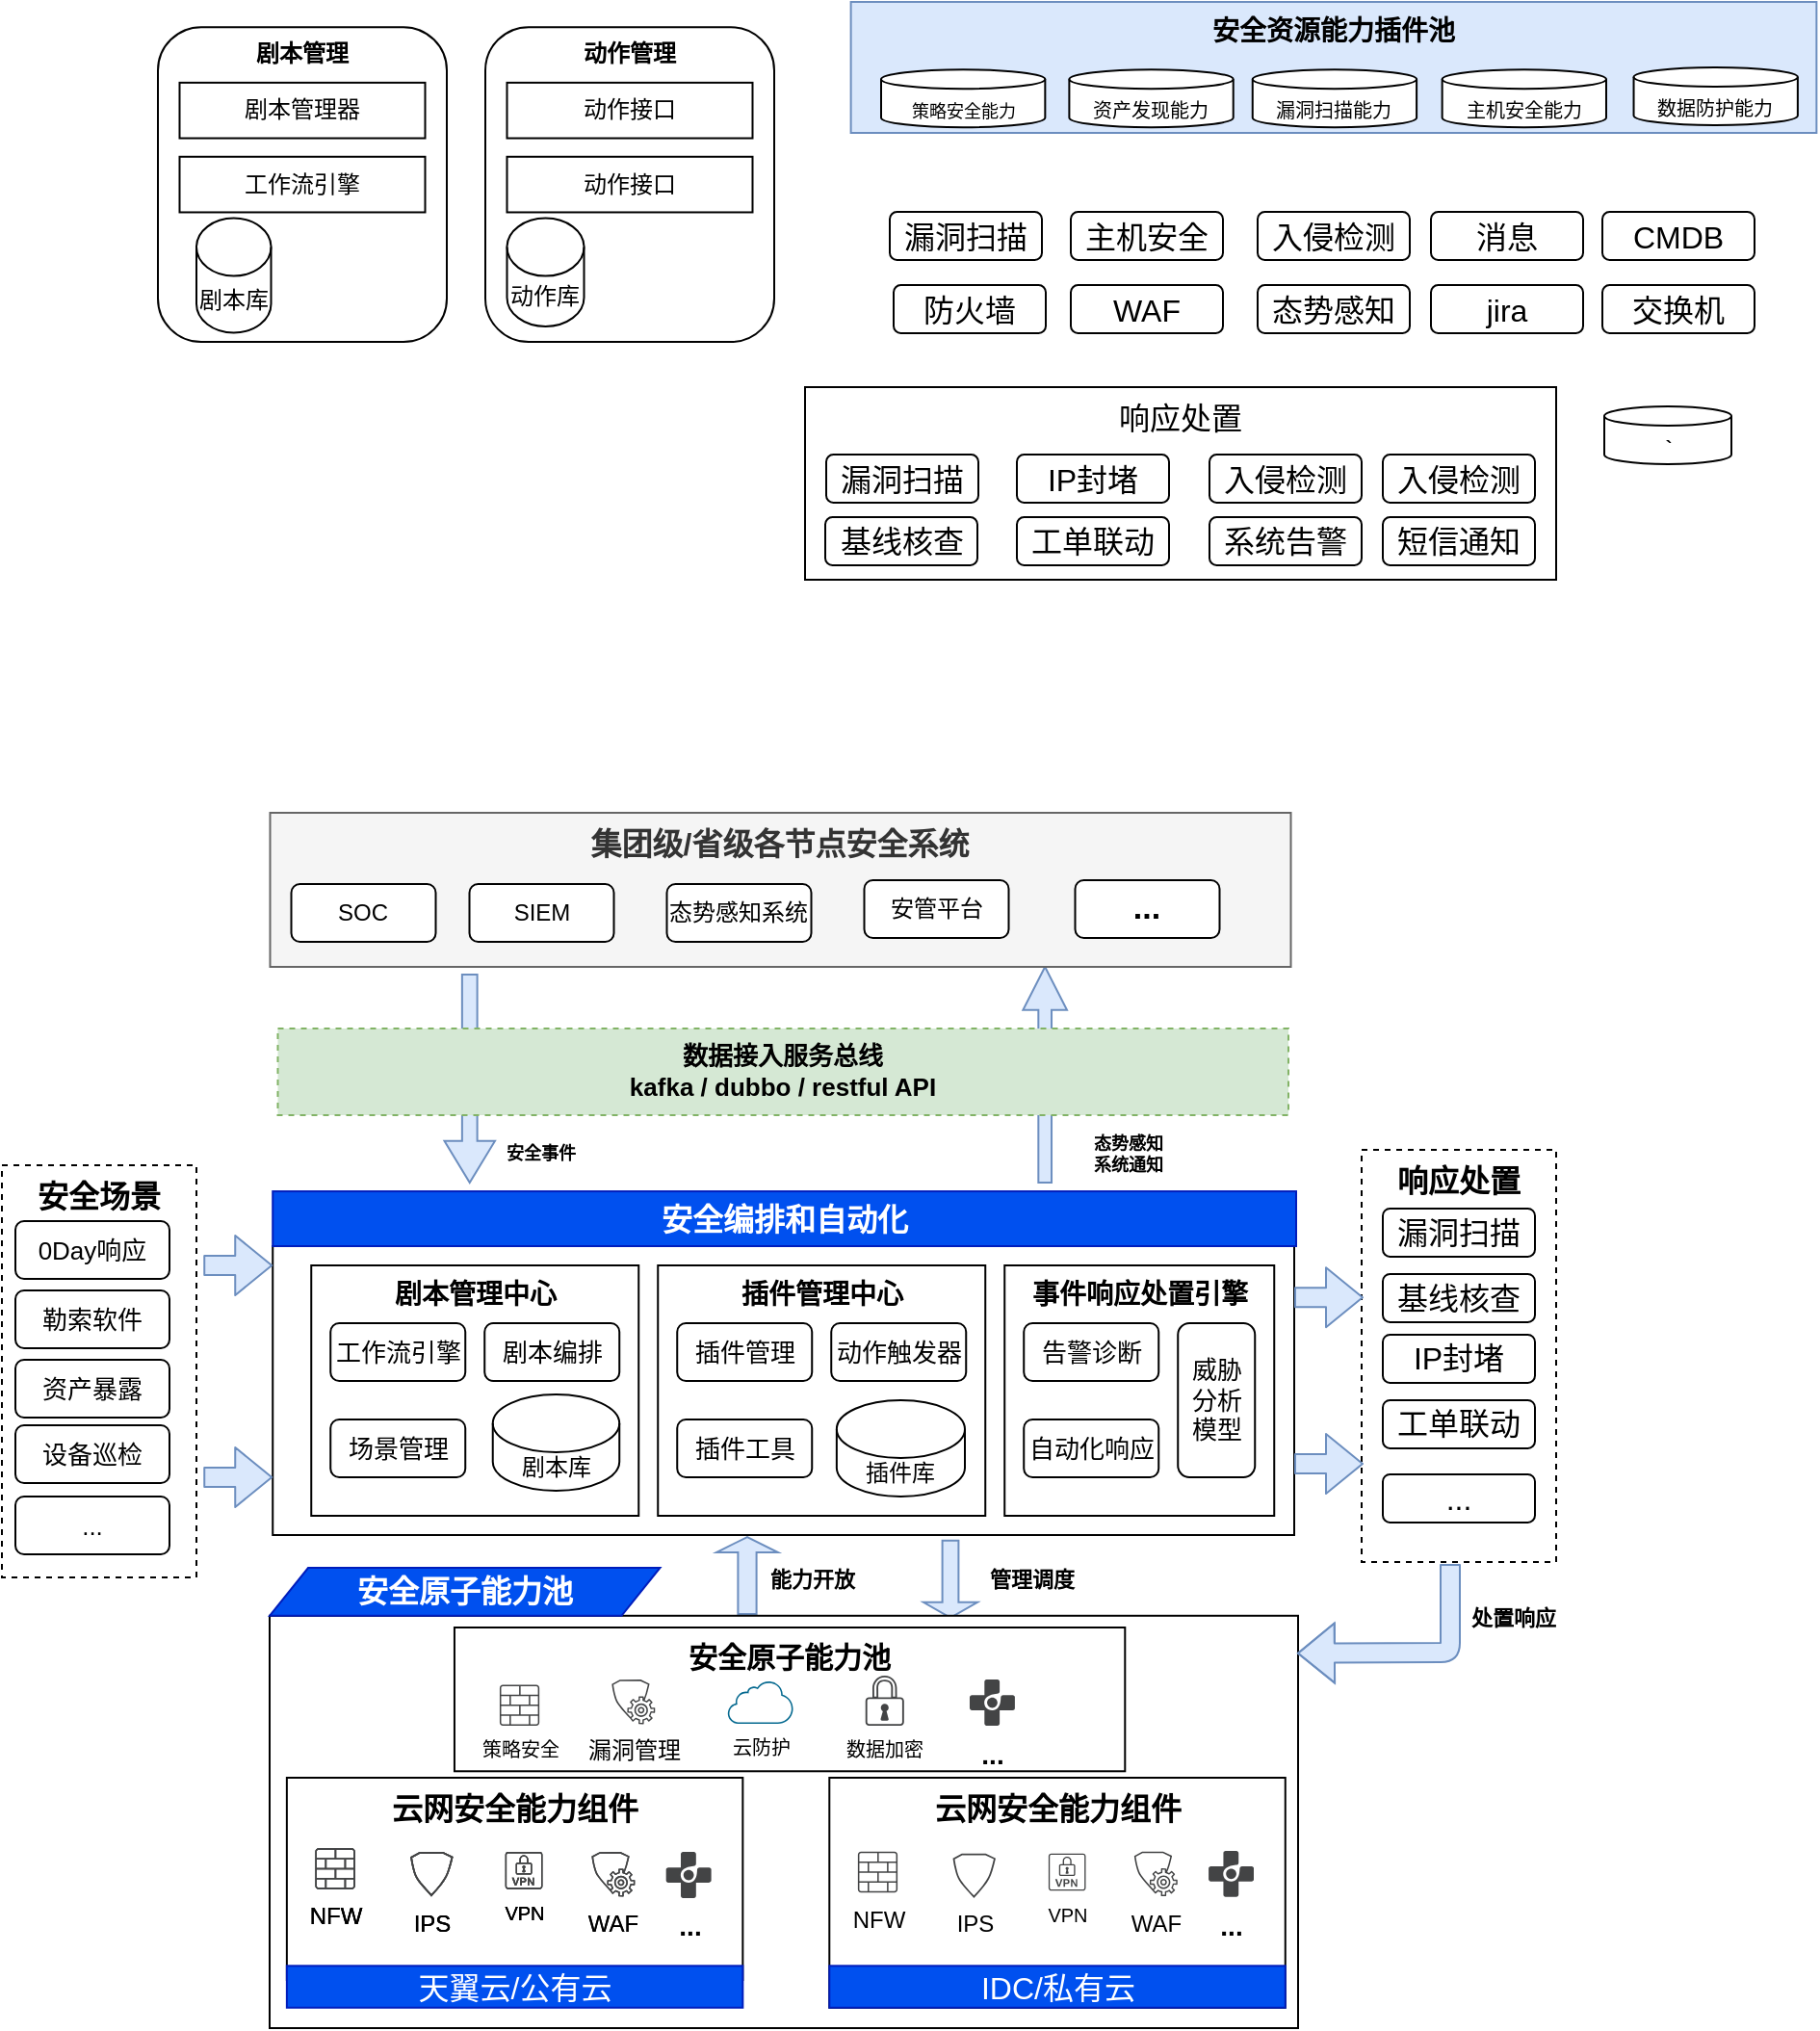 <mxfile version="14.4.3" type="github">
  <diagram id="lgXi9MjqHc_8DvUxfvyU" name="Page-1">
    <mxGraphModel dx="981" dy="549" grid="0" gridSize="10" guides="1" tooltips="1" connect="1" arrows="1" fold="1" page="1" pageScale="1" pageWidth="827" pageHeight="1169" math="0" shadow="0">
      <root>
        <mxCell id="0" />
        <mxCell id="1" parent="0" />
        <mxCell id="rLhLoXW6RJOid94HNos_-45" value="响应处置" style="rounded=0;whiteSpace=wrap;html=1;fontSize=16;verticalAlign=top;dashed=1;fontStyle=1" vertex="1" parent="1">
          <mxGeometry x="725" y="651" width="101" height="214" as="geometry" />
        </mxCell>
        <mxCell id="vRhrMkSg3RcB3QoWlwg8-2" value="" style="rounded=0;whiteSpace=wrap;html=1;" parent="1" vertex="1">
          <mxGeometry x="159.62" y="701" width="530.38" height="150" as="geometry" />
        </mxCell>
        <mxCell id="vRhrMkSg3RcB3QoWlwg8-110" value="安全资源能力插件池" style="rounded=0;whiteSpace=wrap;html=1;fontSize=14;verticalAlign=top;fontStyle=1;fillColor=#dae8fc;strokeColor=#6c8ebf;" parent="1" vertex="1">
          <mxGeometry x="459.81" y="55" width="501.38" height="68" as="geometry" />
        </mxCell>
        <mxCell id="vRhrMkSg3RcB3QoWlwg8-138" value="" style="shape=singleArrow;direction=north;whiteSpace=wrap;html=1;fontSize=9;fillColor=#dae8fc;strokeColor=#6c8ebf;" parent="1" vertex="1">
          <mxGeometry x="549.18" y="556" width="22.82" height="112" as="geometry" />
        </mxCell>
        <mxCell id="vRhrMkSg3RcB3QoWlwg8-133" value="" style="shape=singleArrow;direction=south;whiteSpace=wrap;html=1;fontSize=9;fillColor=#dae8fc;strokeColor=#6c8ebf;" parent="1" vertex="1">
          <mxGeometry x="248.75" y="560" width="26.25" height="108" as="geometry" />
        </mxCell>
        <mxCell id="vRhrMkSg3RcB3QoWlwg8-141" value="数据接入服务总线&lt;br&gt;kafka / dubbo / restful API" style="rounded=0;whiteSpace=wrap;html=1;fontSize=13;align=center;fillColor=#d5e8d4;strokeColor=#82b366;fontStyle=1;verticalAlign=top;dashed=1;" parent="1" vertex="1">
          <mxGeometry x="162.25" y="588" width="524.75" height="45" as="geometry" />
        </mxCell>
        <mxCell id="vRhrMkSg3RcB3QoWlwg8-28" value="响应处置" style="rounded=0;whiteSpace=wrap;html=1;fontSize=16;verticalAlign=top;" parent="1" vertex="1">
          <mxGeometry x="436" y="255" width="390" height="100" as="geometry" />
        </mxCell>
        <mxCell id="vRhrMkSg3RcB3QoWlwg8-36" value="&lt;b style=&quot;font-size: 10px;&quot;&gt;```&lt;/b&gt;" style="strokeWidth=1;html=1;shape=mxgraph.flowchart.database;whiteSpace=wrap;fontSize=10;verticalAlign=bottom;" parent="1" vertex="1">
          <mxGeometry x="851" y="265" width="66" height="30" as="geometry" />
        </mxCell>
        <mxCell id="vRhrMkSg3RcB3QoWlwg8-37" value="漏洞扫描" style="rounded=1;whiteSpace=wrap;html=1;fontSize=16;" parent="1" vertex="1">
          <mxGeometry x="447" y="290" width="79" height="25" as="geometry" />
        </mxCell>
        <mxCell id="vRhrMkSg3RcB3QoWlwg8-38" value="基线核查" style="rounded=1;whiteSpace=wrap;html=1;fontSize=16;" parent="1" vertex="1">
          <mxGeometry x="446.5" y="322.5" width="79" height="25" as="geometry" />
        </mxCell>
        <mxCell id="vRhrMkSg3RcB3QoWlwg8-39" value="IP封堵" style="rounded=1;whiteSpace=wrap;html=1;fontSize=16;" parent="1" vertex="1">
          <mxGeometry x="546" y="290" width="79" height="25" as="geometry" />
        </mxCell>
        <mxCell id="vRhrMkSg3RcB3QoWlwg8-40" value="工单联动" style="rounded=1;whiteSpace=wrap;html=1;fontSize=16;" parent="1" vertex="1">
          <mxGeometry x="546" y="322.5" width="79" height="25" as="geometry" />
        </mxCell>
        <mxCell id="vRhrMkSg3RcB3QoWlwg8-42" value="入侵检测" style="rounded=1;whiteSpace=wrap;html=1;fontSize=16;" parent="1" vertex="1">
          <mxGeometry x="646" y="290" width="79" height="25" as="geometry" />
        </mxCell>
        <mxCell id="vRhrMkSg3RcB3QoWlwg8-43" value="系统告警" style="rounded=1;whiteSpace=wrap;html=1;fontSize=16;" parent="1" vertex="1">
          <mxGeometry x="646" y="322.5" width="79" height="25" as="geometry" />
        </mxCell>
        <mxCell id="vRhrMkSg3RcB3QoWlwg8-44" value="入侵检测" style="rounded=1;whiteSpace=wrap;html=1;fontSize=16;" parent="1" vertex="1">
          <mxGeometry x="736" y="290" width="79" height="25" as="geometry" />
        </mxCell>
        <mxCell id="vRhrMkSg3RcB3QoWlwg8-46" value="漏洞扫描" style="rounded=1;whiteSpace=wrap;html=1;fontSize=16;" parent="1" vertex="1">
          <mxGeometry x="480" y="164" width="79" height="25" as="geometry" />
        </mxCell>
        <mxCell id="vRhrMkSg3RcB3QoWlwg8-47" value="主机安全" style="rounded=1;whiteSpace=wrap;html=1;fontSize=16;" parent="1" vertex="1">
          <mxGeometry x="574" y="164" width="79" height="25" as="geometry" />
        </mxCell>
        <mxCell id="vRhrMkSg3RcB3QoWlwg8-48" value="入侵检测" style="rounded=1;whiteSpace=wrap;html=1;fontSize=16;" parent="1" vertex="1">
          <mxGeometry x="671" y="164" width="79" height="25" as="geometry" />
        </mxCell>
        <mxCell id="vRhrMkSg3RcB3QoWlwg8-49" value="消息" style="rounded=1;whiteSpace=wrap;html=1;fontSize=16;" parent="1" vertex="1">
          <mxGeometry x="761" y="164" width="79" height="25" as="geometry" />
        </mxCell>
        <mxCell id="vRhrMkSg3RcB3QoWlwg8-50" value="CMDB" style="rounded=1;whiteSpace=wrap;html=1;fontSize=16;" parent="1" vertex="1">
          <mxGeometry x="850" y="164" width="79" height="25" as="geometry" />
        </mxCell>
        <mxCell id="vRhrMkSg3RcB3QoWlwg8-51" value="防火墙" style="rounded=1;whiteSpace=wrap;html=1;fontSize=16;" parent="1" vertex="1">
          <mxGeometry x="482" y="202" width="79" height="25" as="geometry" />
        </mxCell>
        <mxCell id="vRhrMkSg3RcB3QoWlwg8-52" value="WAF" style="rounded=1;whiteSpace=wrap;html=1;fontSize=16;" parent="1" vertex="1">
          <mxGeometry x="574" y="202" width="79" height="25" as="geometry" />
        </mxCell>
        <mxCell id="vRhrMkSg3RcB3QoWlwg8-53" value="态势感知" style="rounded=1;whiteSpace=wrap;html=1;fontSize=16;" parent="1" vertex="1">
          <mxGeometry x="671" y="202" width="79" height="25" as="geometry" />
        </mxCell>
        <mxCell id="vRhrMkSg3RcB3QoWlwg8-54" value="jira" style="rounded=1;whiteSpace=wrap;html=1;fontSize=16;" parent="1" vertex="1">
          <mxGeometry x="761" y="202" width="79" height="25" as="geometry" />
        </mxCell>
        <mxCell id="vRhrMkSg3RcB3QoWlwg8-55" value="交换机" style="rounded=1;whiteSpace=wrap;html=1;fontSize=16;" parent="1" vertex="1">
          <mxGeometry x="850" y="202" width="79" height="25" as="geometry" />
        </mxCell>
        <mxCell id="vRhrMkSg3RcB3QoWlwg8-56" value="短信通知" style="rounded=1;whiteSpace=wrap;html=1;fontSize=16;" parent="1" vertex="1">
          <mxGeometry x="736" y="322.5" width="79" height="25" as="geometry" />
        </mxCell>
        <mxCell id="vRhrMkSg3RcB3QoWlwg8-5" value="剧本管理" style="rounded=1;whiteSpace=wrap;html=1;verticalAlign=top;fontStyle=1" parent="1" vertex="1">
          <mxGeometry x="100" y="68.077" width="150" height="163.462" as="geometry" />
        </mxCell>
        <mxCell id="vRhrMkSg3RcB3QoWlwg8-6" value="剧本管理器" style="rounded=0;whiteSpace=wrap;html=1;" parent="1" vertex="1">
          <mxGeometry x="111.25" y="96.923" width="127.5" height="28.846" as="geometry" />
        </mxCell>
        <mxCell id="vRhrMkSg3RcB3QoWlwg8-7" value="工作流引擎" style="rounded=0;whiteSpace=wrap;html=1;" parent="1" vertex="1">
          <mxGeometry x="111.25" y="135.385" width="127.5" height="28.846" as="geometry" />
        </mxCell>
        <mxCell id="vRhrMkSg3RcB3QoWlwg8-15" value="剧本库" style="shape=cylinder3;whiteSpace=wrap;html=1;boundedLbl=1;backgroundOutline=1;size=15;" parent="1" vertex="1">
          <mxGeometry x="120" y="167.31" width="38.75" height="59.42" as="geometry" />
        </mxCell>
        <mxCell id="vRhrMkSg3RcB3QoWlwg8-16" value="动作管理" style="rounded=1;whiteSpace=wrap;html=1;verticalAlign=top;fontStyle=1" parent="1" vertex="1">
          <mxGeometry x="270" y="68.077" width="150" height="163.462" as="geometry" />
        </mxCell>
        <mxCell id="vRhrMkSg3RcB3QoWlwg8-18" value="动作接口" style="rounded=0;whiteSpace=wrap;html=1;" parent="1" vertex="1">
          <mxGeometry x="281.25" y="135.385" width="127.5" height="28.846" as="geometry" />
        </mxCell>
        <mxCell id="vRhrMkSg3RcB3QoWlwg8-19" value="动作库" style="shape=cylinder3;whiteSpace=wrap;html=1;boundedLbl=1;backgroundOutline=1;size=15;" parent="1" vertex="1">
          <mxGeometry x="281.25" y="167.31" width="40" height="56.15" as="geometry" />
        </mxCell>
        <mxCell id="vRhrMkSg3RcB3QoWlwg8-20" value="动作接口" style="rounded=0;whiteSpace=wrap;html=1;" parent="1" vertex="1">
          <mxGeometry x="281.25" y="96.923" width="127.5" height="28.846" as="geometry" />
        </mxCell>
        <mxCell id="vRhrMkSg3RcB3QoWlwg8-120" value="&lt;span style=&quot;font-size: 16px;&quot;&gt;集团级/省级各节点安全系统&lt;/span&gt;" style="rounded=0;whiteSpace=wrap;html=1;fillColor=#f5f5f5;strokeColor=#666666;fontColor=#333333;verticalAlign=top;fontSize=16;fontStyle=1" parent="1" vertex="1">
          <mxGeometry x="158.25" y="476" width="530" height="80" as="geometry" />
        </mxCell>
        <mxCell id="vRhrMkSg3RcB3QoWlwg8-123" value="" style="shape=singleArrow;direction=south;whiteSpace=wrap;html=1;fontSize=9;fillColor=#dae8fc;strokeColor=#6c8ebf;" parent="1" vertex="1">
          <mxGeometry x="497.5" y="853.92" width="28" height="40" as="geometry" />
        </mxCell>
        <mxCell id="vRhrMkSg3RcB3QoWlwg8-129" value="" style="shape=singleArrow;direction=north;whiteSpace=wrap;html=1;fontSize=9;fillColor=#dae8fc;strokeColor=#6c8ebf;" parent="1" vertex="1">
          <mxGeometry x="390" y="852" width="32" height="40" as="geometry" />
        </mxCell>
        <mxCell id="vRhrMkSg3RcB3QoWlwg8-64" value="&lt;font style=&quot;font-size: 11px&quot;&gt;管理调度&lt;br&gt;&lt;/font&gt;" style="text;html=1;strokeColor=none;fillColor=none;align=center;verticalAlign=middle;whiteSpace=wrap;rounded=0;fontSize=16;fontStyle=1" parent="1" vertex="1">
          <mxGeometry x="515" y="861.5" width="77.5" height="21.5" as="geometry" />
        </mxCell>
        <mxCell id="vRhrMkSg3RcB3QoWlwg8-131" value="&lt;span style=&quot;font-size: 11px&quot;&gt;能力开放&lt;/span&gt;" style="text;html=1;strokeColor=none;fillColor=none;align=center;verticalAlign=middle;whiteSpace=wrap;rounded=0;fontSize=16;fontStyle=1" parent="1" vertex="1">
          <mxGeometry x="401" y="862" width="78" height="20" as="geometry" />
        </mxCell>
        <mxCell id="vRhrMkSg3RcB3QoWlwg8-134" value="安全事件" style="text;html=1;strokeColor=none;fillColor=none;align=center;verticalAlign=middle;whiteSpace=wrap;rounded=0;dashed=1;fontSize=9;fontStyle=1" parent="1" vertex="1">
          <mxGeometry x="269.25" y="643" width="60" height="20" as="geometry" />
        </mxCell>
        <mxCell id="vRhrMkSg3RcB3QoWlwg8-139" value="态势感知&lt;br&gt;系统通知" style="text;html=1;strokeColor=none;fillColor=none;align=center;verticalAlign=middle;whiteSpace=wrap;rounded=0;dashed=1;fontSize=9;fontStyle=1" parent="1" vertex="1">
          <mxGeometry x="574.25" y="643" width="60" height="20" as="geometry" />
        </mxCell>
        <mxCell id="vRhrMkSg3RcB3QoWlwg8-145" value="SOC" style="rounded=1;whiteSpace=wrap;html=1;fontSize=12;align=center;" parent="1" vertex="1">
          <mxGeometry x="169.25" y="513" width="75" height="30" as="geometry" />
        </mxCell>
        <mxCell id="vRhrMkSg3RcB3QoWlwg8-146" value="SIEM" style="rounded=1;whiteSpace=wrap;html=1;fontSize=12;align=center;" parent="1" vertex="1">
          <mxGeometry x="261.75" y="513" width="75" height="30" as="geometry" />
        </mxCell>
        <mxCell id="vRhrMkSg3RcB3QoWlwg8-147" value="态势感知系统" style="rounded=1;whiteSpace=wrap;html=1;fontSize=12;align=center;" parent="1" vertex="1">
          <mxGeometry x="364.25" y="513" width="75" height="30" as="geometry" />
        </mxCell>
        <mxCell id="vRhrMkSg3RcB3QoWlwg8-148" value="&lt;b&gt;&lt;font style=&quot;font-size: 17px&quot;&gt;...&lt;/font&gt;&lt;/b&gt;" style="rounded=1;whiteSpace=wrap;html=1;fontSize=12;align=center;" parent="1" vertex="1">
          <mxGeometry x="576.25" y="511" width="75" height="30" as="geometry" />
        </mxCell>
        <mxCell id="vRhrMkSg3RcB3QoWlwg8-149" value="安管平台" style="rounded=1;whiteSpace=wrap;html=1;fontSize=12;align=center;" parent="1" vertex="1">
          <mxGeometry x="466.75" y="511" width="75" height="30" as="geometry" />
        </mxCell>
        <mxCell id="vRhrMkSg3RcB3QoWlwg8-3" value="&lt;b&gt;安全编排和自动化&lt;/b&gt;" style="rounded=0;whiteSpace=wrap;html=1;fillColor=#0050ef;strokeColor=#001DBC;fontColor=#ffffff;fontSize=16;" parent="1" vertex="1">
          <mxGeometry x="159.62" y="672.54" width="531.38" height="28.46" as="geometry" />
        </mxCell>
        <mxCell id="vRhrMkSg3RcB3QoWlwg8-153" value="剧本管理中心" style="rounded=0;whiteSpace=wrap;html=1;fontSize=14;align=center;verticalAlign=top;fontStyle=1" parent="1" vertex="1">
          <mxGeometry x="179.62" y="711" width="170" height="130" as="geometry" />
        </mxCell>
        <mxCell id="vRhrMkSg3RcB3QoWlwg8-154" value="工作流引擎" style="rounded=1;whiteSpace=wrap;html=1;fontSize=13;" parent="1" vertex="1">
          <mxGeometry x="189.62" y="741" width="70" height="30" as="geometry" />
        </mxCell>
        <mxCell id="vRhrMkSg3RcB3QoWlwg8-155" value="剧本编排" style="rounded=1;whiteSpace=wrap;html=1;fontSize=13;" parent="1" vertex="1">
          <mxGeometry x="269.62" y="741" width="70" height="30" as="geometry" />
        </mxCell>
        <mxCell id="vRhrMkSg3RcB3QoWlwg8-156" value="剧本库" style="shape=cylinder3;whiteSpace=wrap;html=1;boundedLbl=1;backgroundOutline=1;size=15;" parent="1" vertex="1">
          <mxGeometry x="273.87" y="778" width="65.75" height="50" as="geometry" />
        </mxCell>
        <mxCell id="vRhrMkSg3RcB3QoWlwg8-157" value="插件管理中心" style="rounded=0;whiteSpace=wrap;html=1;fontSize=14;align=center;verticalAlign=top;fontStyle=1" parent="1" vertex="1">
          <mxGeometry x="359.62" y="711" width="170" height="130" as="geometry" />
        </mxCell>
        <mxCell id="vRhrMkSg3RcB3QoWlwg8-158" value="插件管理" style="rounded=1;whiteSpace=wrap;html=1;fontSize=13;" parent="1" vertex="1">
          <mxGeometry x="369.62" y="741" width="70" height="30" as="geometry" />
        </mxCell>
        <mxCell id="vRhrMkSg3RcB3QoWlwg8-159" value="动作触发器" style="rounded=1;whiteSpace=wrap;html=1;fontSize=13;" parent="1" vertex="1">
          <mxGeometry x="449.62" y="741" width="70" height="30" as="geometry" />
        </mxCell>
        <mxCell id="vRhrMkSg3RcB3QoWlwg8-162" value="场景管理" style="rounded=1;whiteSpace=wrap;html=1;fontSize=13;" parent="1" vertex="1">
          <mxGeometry x="189.62" y="791" width="70" height="30" as="geometry" />
        </mxCell>
        <mxCell id="vRhrMkSg3RcB3QoWlwg8-163" value="插件工具" style="rounded=1;whiteSpace=wrap;html=1;fontSize=13;" parent="1" vertex="1">
          <mxGeometry x="369.62" y="791" width="70" height="30" as="geometry" />
        </mxCell>
        <mxCell id="vRhrMkSg3RcB3QoWlwg8-164" value="插件库" style="shape=cylinder3;whiteSpace=wrap;html=1;boundedLbl=1;backgroundOutline=1;size=15;" parent="1" vertex="1">
          <mxGeometry x="452.43" y="781" width="66.57" height="50" as="geometry" />
        </mxCell>
        <mxCell id="vRhrMkSg3RcB3QoWlwg8-165" value="事件响应处置引擎" style="rounded=0;whiteSpace=wrap;html=1;fontSize=14;align=center;verticalAlign=top;fontStyle=1" parent="1" vertex="1">
          <mxGeometry x="539.62" y="711" width="140" height="130" as="geometry" />
        </mxCell>
        <mxCell id="vRhrMkSg3RcB3QoWlwg8-166" value="告警诊断" style="rounded=1;whiteSpace=wrap;html=1;fontSize=13;" parent="1" vertex="1">
          <mxGeometry x="549.62" y="741" width="70" height="30" as="geometry" />
        </mxCell>
        <mxCell id="vRhrMkSg3RcB3QoWlwg8-167" value="自动化响应" style="rounded=1;whiteSpace=wrap;html=1;fontSize=13;" parent="1" vertex="1">
          <mxGeometry x="549.62" y="791" width="70" height="30" as="geometry" />
        </mxCell>
        <mxCell id="vRhrMkSg3RcB3QoWlwg8-168" value="威胁分析模型" style="rounded=1;whiteSpace=wrap;html=1;fontSize=13;" parent="1" vertex="1">
          <mxGeometry x="629.62" y="741" width="40" height="80" as="geometry" />
        </mxCell>
        <mxCell id="rLhLoXW6RJOid94HNos_-7" value="" style="group" vertex="1" connectable="0" parent="1">
          <mxGeometry x="475.5" y="89.0" width="475.939" height="31.11" as="geometry" />
        </mxCell>
        <mxCell id="vRhrMkSg3RcB3QoWlwg8-31" value="&lt;font style=&quot;font-size: 9px&quot;&gt;策略安全能力&lt;/font&gt;" style="strokeWidth=1;html=1;shape=mxgraph.flowchart.database;whiteSpace=wrap;fontSize=9;verticalAlign=bottom;" parent="rLhLoXW6RJOid94HNos_-7" vertex="1">
          <mxGeometry y="1.11" width="85.168" height="30.0" as="geometry" />
        </mxCell>
        <mxCell id="vRhrMkSg3RcB3QoWlwg8-32" value="资产发现能力" style="strokeWidth=1;html=1;shape=mxgraph.flowchart.database;whiteSpace=wrap;fontSize=10;verticalAlign=bottom;" parent="rLhLoXW6RJOid94HNos_-7" vertex="1">
          <mxGeometry x="97.693" y="1.11" width="85.168" height="30.0" as="geometry" />
        </mxCell>
        <mxCell id="vRhrMkSg3RcB3QoWlwg8-33" value="漏洞扫描能力" style="strokeWidth=1;html=1;shape=mxgraph.flowchart.database;whiteSpace=wrap;fontSize=10;verticalAlign=bottom;" parent="rLhLoXW6RJOid94HNos_-7" vertex="1">
          <mxGeometry x="192.881" y="1.11" width="85.168" height="30.0" as="geometry" />
        </mxCell>
        <mxCell id="vRhrMkSg3RcB3QoWlwg8-34" value="主机安全能力" style="strokeWidth=1;html=1;shape=mxgraph.flowchart.database;whiteSpace=wrap;fontSize=10;verticalAlign=bottom;" parent="rLhLoXW6RJOid94HNos_-7" vertex="1">
          <mxGeometry x="291.325" y="1.11" width="85.168" height="30.0" as="geometry" />
        </mxCell>
        <mxCell id="vRhrMkSg3RcB3QoWlwg8-35" value="数据防护能力" style="strokeWidth=1;html=1;shape=mxgraph.flowchart.database;whiteSpace=wrap;fontSize=10;verticalAlign=bottom;" parent="rLhLoXW6RJOid94HNos_-7" vertex="1">
          <mxGeometry x="390.771" width="85.168" height="30.0" as="geometry" />
        </mxCell>
        <mxCell id="rLhLoXW6RJOid94HNos_-31" value="" style="group" vertex="1" connectable="0" parent="1">
          <mxGeometry x="158" y="868" width="534" height="239" as="geometry" />
        </mxCell>
        <mxCell id="rLhLoXW6RJOid94HNos_-20" value="" style="group" vertex="1" connectable="0" parent="rLhLoXW6RJOid94HNos_-31">
          <mxGeometry width="534" height="239" as="geometry" />
        </mxCell>
        <mxCell id="vRhrMkSg3RcB3QoWlwg8-57" value="" style="rounded=0;whiteSpace=wrap;html=1;fontSize=16;" parent="rLhLoXW6RJOid94HNos_-20" vertex="1">
          <mxGeometry y="24.897" width="534" height="214.103" as="geometry" />
        </mxCell>
        <mxCell id="vRhrMkSg3RcB3QoWlwg8-58" value="安全原子能力池" style="shape=parallelogram;perimeter=parallelogramPerimeter;whiteSpace=wrap;html=1;fixedSize=1;fontSize=16;fillColor=#0050ef;strokeColor=#001DBC;fontColor=#ffffff;fontStyle=1" parent="rLhLoXW6RJOid94HNos_-20" vertex="1">
          <mxGeometry width="202.733" height="24.895" as="geometry" />
        </mxCell>
        <mxCell id="vRhrMkSg3RcB3QoWlwg8-72" value="" style="group" parent="rLhLoXW6RJOid94HNos_-20" vertex="1" connectable="0">
          <mxGeometry x="8.935" y="98.15" width="315.65" height="130.228" as="geometry" />
        </mxCell>
        <mxCell id="vRhrMkSg3RcB3QoWlwg8-97" value="" style="group" parent="vRhrMkSg3RcB3QoWlwg8-72" vertex="1" connectable="0">
          <mxGeometry y="10.852" width="236.738" height="119.375" as="geometry" />
        </mxCell>
        <mxCell id="vRhrMkSg3RcB3QoWlwg8-65" value="&lt;b&gt;云网安全能力组件&lt;/b&gt;" style="rounded=0;whiteSpace=wrap;html=1;fontSize=16;verticalAlign=top;" parent="vRhrMkSg3RcB3QoWlwg8-97" vertex="1">
          <mxGeometry width="236.737" height="105" as="geometry" />
        </mxCell>
        <mxCell id="vRhrMkSg3RcB3QoWlwg8-71" value="天翼云/公有云" style="rounded=0;whiteSpace=wrap;html=1;fontSize=16;fillColor=#0050ef;strokeColor=#001DBC;fontColor=#ffffff;" parent="vRhrMkSg3RcB3QoWlwg8-97" vertex="1">
          <mxGeometry y="97.671" width="236.738" height="21.705" as="geometry" />
        </mxCell>
        <mxCell id="vRhrMkSg3RcB3QoWlwg8-81" value="VPN" style="pointerEvents=1;shadow=0;dashed=0;html=1;strokeColor=none;fillColor=#434445;aspect=fixed;labelPosition=center;verticalLabelPosition=bottom;verticalAlign=top;align=center;outlineConnect=0;shape=mxgraph.vvd.vpn;fontSize=10;" parent="vRhrMkSg3RcB3QoWlwg8-97" vertex="1">
          <mxGeometry x="113.437" y="38.543" width="19.308" height="19.308" as="geometry" />
        </mxCell>
        <mxCell id="vRhrMkSg3RcB3QoWlwg8-85" value="WAF" style="pointerEvents=1;shadow=0;dashed=0;html=1;strokeColor=none;fillColor=#434445;aspect=fixed;labelPosition=center;verticalLabelPosition=bottom;verticalAlign=top;align=center;outlineConnect=0;shape=mxgraph.vvd.protection_group_config;fontSize=12;" parent="vRhrMkSg3RcB3QoWlwg8-97" vertex="1">
          <mxGeometry x="158.269" y="38.543" width="22.474" height="23.169" as="geometry" />
        </mxCell>
        <mxCell id="vRhrMkSg3RcB3QoWlwg8-91" value="IPS" style="pointerEvents=1;shadow=0;dashed=0;html=1;strokeColor=none;fillColor=#434445;aspect=fixed;labelPosition=center;verticalLabelPosition=bottom;verticalAlign=top;align=center;outlineConnect=0;shape=mxgraph.vvd.protection_group;fontSize=12;" parent="vRhrMkSg3RcB3QoWlwg8-97" vertex="1">
          <mxGeometry x="64.116" y="38.547" width="22.242" height="23.169" as="geometry" />
        </mxCell>
        <mxCell id="vRhrMkSg3RcB3QoWlwg8-90" value="NFW" style="pointerEvents=1;shadow=0;dashed=0;html=1;strokeColor=none;fillColor=#434445;aspect=fixed;labelPosition=center;verticalLabelPosition=bottom;verticalAlign=top;align=center;outlineConnect=0;shape=mxgraph.vvd.logical_firewall;fontSize=12;" parent="vRhrMkSg3RcB3QoWlwg8-97" vertex="1">
          <mxGeometry x="14.796" y="36.617" width="20.605" height="21.238" as="geometry" />
        </mxCell>
        <mxCell id="vRhrMkSg3RcB3QoWlwg8-96" value="&lt;b&gt;&lt;font style=&quot;font-size: 14px&quot;&gt;...&lt;/font&gt;&lt;/b&gt;" style="pointerEvents=1;shadow=0;dashed=0;html=1;strokeColor=none;fillColor=#434445;aspect=fixed;labelPosition=center;verticalLabelPosition=bottom;verticalAlign=top;align=center;outlineConnect=0;shape=mxgraph.vvd.volumes_agent;fontSize=12;" parent="vRhrMkSg3RcB3QoWlwg8-97" vertex="1">
          <mxGeometry x="196.907" y="38.543" width="23.463" height="23.941" as="geometry" />
        </mxCell>
        <mxCell id="vRhrMkSg3RcB3QoWlwg8-111" value="NFW" style="pointerEvents=1;shadow=0;dashed=0;html=1;strokeColor=none;fillColor=#434445;aspect=fixed;labelPosition=center;verticalLabelPosition=bottom;verticalAlign=top;align=center;outlineConnect=0;shape=mxgraph.vvd.logical_firewall;fontSize=12;" parent="vRhrMkSg3RcB3QoWlwg8-97" vertex="1">
          <mxGeometry x="14.796" y="36.617" width="20.605" height="21.238" as="geometry" />
        </mxCell>
        <mxCell id="vRhrMkSg3RcB3QoWlwg8-112" value="IPS" style="pointerEvents=1;shadow=0;dashed=0;html=1;strokeColor=none;fillColor=#434445;aspect=fixed;labelPosition=center;verticalLabelPosition=bottom;verticalAlign=top;align=center;outlineConnect=0;shape=mxgraph.vvd.protection_group;fontSize=12;" parent="vRhrMkSg3RcB3QoWlwg8-97" vertex="1">
          <mxGeometry x="64.116" y="38.547" width="22.242" height="23.169" as="geometry" />
        </mxCell>
        <mxCell id="vRhrMkSg3RcB3QoWlwg8-113" value="VPN" style="pointerEvents=1;shadow=0;dashed=0;html=1;strokeColor=none;fillColor=#434445;aspect=fixed;labelPosition=center;verticalLabelPosition=bottom;verticalAlign=top;align=center;outlineConnect=0;shape=mxgraph.vvd.vpn;fontSize=10;" parent="vRhrMkSg3RcB3QoWlwg8-97" vertex="1">
          <mxGeometry x="113.437" y="38.543" width="19.308" height="19.308" as="geometry" />
        </mxCell>
        <mxCell id="vRhrMkSg3RcB3QoWlwg8-114" value="NFW" style="pointerEvents=1;shadow=0;dashed=0;html=1;strokeColor=none;fillColor=#434445;aspect=fixed;labelPosition=center;verticalLabelPosition=bottom;verticalAlign=top;align=center;outlineConnect=0;shape=mxgraph.vvd.logical_firewall;fontSize=12;" parent="vRhrMkSg3RcB3QoWlwg8-97" vertex="1">
          <mxGeometry x="14.796" y="36.617" width="20.605" height="21.238" as="geometry" />
        </mxCell>
        <mxCell id="vRhrMkSg3RcB3QoWlwg8-115" value="IPS" style="pointerEvents=1;shadow=0;dashed=0;html=1;strokeColor=none;fillColor=#434445;aspect=fixed;labelPosition=center;verticalLabelPosition=bottom;verticalAlign=top;align=center;outlineConnect=0;shape=mxgraph.vvd.protection_group;fontSize=12;" parent="vRhrMkSg3RcB3QoWlwg8-97" vertex="1">
          <mxGeometry x="64.116" y="38.547" width="22.242" height="23.169" as="geometry" />
        </mxCell>
        <mxCell id="vRhrMkSg3RcB3QoWlwg8-116" value="VPN" style="pointerEvents=1;shadow=0;dashed=0;html=1;strokeColor=none;fillColor=#434445;aspect=fixed;labelPosition=center;verticalLabelPosition=bottom;verticalAlign=top;align=center;outlineConnect=0;shape=mxgraph.vvd.vpn;fontSize=10;" parent="vRhrMkSg3RcB3QoWlwg8-97" vertex="1">
          <mxGeometry x="113.437" y="38.543" width="19.308" height="19.308" as="geometry" />
        </mxCell>
        <mxCell id="vRhrMkSg3RcB3QoWlwg8-117" value="WAF" style="pointerEvents=1;shadow=0;dashed=0;html=1;strokeColor=none;fillColor=#434445;aspect=fixed;labelPosition=center;verticalLabelPosition=bottom;verticalAlign=top;align=center;outlineConnect=0;shape=mxgraph.vvd.protection_group_config;fontSize=12;" parent="vRhrMkSg3RcB3QoWlwg8-97" vertex="1">
          <mxGeometry x="158.269" y="38.543" width="22.474" height="23.169" as="geometry" />
        </mxCell>
        <mxCell id="rLhLoXW6RJOid94HNos_-8" value="安全原子能力池" style="rounded=0;whiteSpace=wrap;html=1;verticalAlign=top;fontStyle=1;fontSize=15;" vertex="1" parent="rLhLoXW6RJOid94HNos_-20">
          <mxGeometry x="95.977" y="31" width="348.172" height="74.64" as="geometry" />
        </mxCell>
        <mxCell id="rLhLoXW6RJOid94HNos_-26" value="&lt;b&gt;&lt;font style=&quot;font-size: 14px&quot;&gt;...&lt;/font&gt;&lt;/b&gt;" style="pointerEvents=1;shadow=0;dashed=0;html=1;strokeColor=none;fillColor=#434445;aspect=fixed;labelPosition=center;verticalLabelPosition=bottom;verticalAlign=top;align=center;outlineConnect=0;shape=mxgraph.vvd.volumes_agent;fontSize=12;" vertex="1" parent="rLhLoXW6RJOid94HNos_-20">
          <mxGeometry x="363.488" y="58.056" width="23.463" height="23.941" as="geometry" />
        </mxCell>
        <mxCell id="rLhLoXW6RJOid94HNos_-25" value="数据加密" style="pointerEvents=1;shadow=0;dashed=0;html=1;strokeColor=none;fillColor=#434445;aspect=fixed;labelPosition=center;verticalLabelPosition=bottom;verticalAlign=top;align=center;outlineConnect=0;shape=mxgraph.vvd.security;fontSize=10;" vertex="1" parent="rLhLoXW6RJOid94HNos_-20">
          <mxGeometry x="309.373" y="56" width="20.02" height="26" as="geometry" />
        </mxCell>
        <mxCell id="rLhLoXW6RJOid94HNos_-23" value="云防护" style="pointerEvents=1;shadow=0;dashed=0;html=1;strokeColor=none;aspect=fixed;labelPosition=center;verticalLabelPosition=bottom;verticalAlign=top;align=center;outlineConnect=0;shape=mxgraph.vvd.cloud_computing;fillColor=#066A90;fontSize=10;" vertex="1" parent="rLhLoXW6RJOid94HNos_-20">
          <mxGeometry x="237.901" y="59.03" width="34.38" height="22" as="geometry" />
        </mxCell>
        <mxCell id="rLhLoXW6RJOid94HNos_-24" value="漏洞管理" style="pointerEvents=1;shadow=0;dashed=0;html=1;strokeColor=none;fillColor=#434445;aspect=fixed;labelPosition=center;verticalLabelPosition=bottom;verticalAlign=top;align=center;outlineConnect=0;shape=mxgraph.vvd.protection_group_config;fontSize=12;" vertex="1" parent="rLhLoXW6RJOid94HNos_-20">
          <mxGeometry x="177.659" y="58.056" width="22.474" height="23.169" as="geometry" />
        </mxCell>
        <mxCell id="rLhLoXW6RJOid94HNos_-19" value="策略安全" style="pointerEvents=1;shadow=0;dashed=0;html=1;strokeColor=none;fillColor=#434445;aspect=fixed;labelPosition=center;verticalLabelPosition=bottom;verticalAlign=top;align=center;outlineConnect=0;shape=mxgraph.vvd.logical_firewall;fontSize=10;" vertex="1" parent="rLhLoXW6RJOid94HNos_-20">
          <mxGeometry x="119.463" y="60.759" width="20.605" height="21.238" as="geometry" />
        </mxCell>
        <mxCell id="vRhrMkSg3RcB3QoWlwg8-99" value="" style="group;fontStyle=1" parent="rLhLoXW6RJOid94HNos_-31" vertex="1" connectable="0">
          <mxGeometry x="290.645" y="109.002" width="236.738" height="119.375" as="geometry" />
        </mxCell>
        <mxCell id="vRhrMkSg3RcB3QoWlwg8-100" value="&lt;b&gt;云网安全能力组件&lt;/b&gt;" style="rounded=0;whiteSpace=wrap;html=1;fontSize=16;verticalAlign=top;" parent="vRhrMkSg3RcB3QoWlwg8-99" vertex="1">
          <mxGeometry width="236.738" height="119.375" as="geometry" />
        </mxCell>
        <mxCell id="vRhrMkSg3RcB3QoWlwg8-101" value="IDC/私有云" style="rounded=0;whiteSpace=wrap;html=1;fontSize=16;fillColor=#0050ef;strokeColor=#001DBC;fontColor=#ffffff;" parent="vRhrMkSg3RcB3QoWlwg8-99" vertex="1">
          <mxGeometry y="97.671" width="236.738" height="21.705" as="geometry" />
        </mxCell>
        <mxCell id="vRhrMkSg3RcB3QoWlwg8-102" value="VPN" style="pointerEvents=1;shadow=0;dashed=0;html=1;strokeColor=none;fillColor=#434445;aspect=fixed;labelPosition=center;verticalLabelPosition=bottom;verticalAlign=top;align=center;outlineConnect=0;shape=mxgraph.vvd.vpn;fontSize=10;" parent="vRhrMkSg3RcB3QoWlwg8-99" vertex="1">
          <mxGeometry x="113.794" y="39.313" width="19.308" height="19.308" as="geometry" />
        </mxCell>
        <mxCell id="vRhrMkSg3RcB3QoWlwg8-103" value="WAF" style="pointerEvents=1;shadow=0;dashed=0;html=1;strokeColor=none;fillColor=#434445;aspect=fixed;labelPosition=center;verticalLabelPosition=bottom;verticalAlign=top;align=center;outlineConnect=0;shape=mxgraph.vvd.protection_group_config;fontSize=12;" parent="vRhrMkSg3RcB3QoWlwg8-99" vertex="1">
          <mxGeometry x="158.269" y="38.343" width="22.474" height="23.169" as="geometry" />
        </mxCell>
        <mxCell id="vRhrMkSg3RcB3QoWlwg8-104" value="IPS" style="pointerEvents=1;shadow=0;dashed=0;html=1;strokeColor=none;fillColor=#434445;aspect=fixed;labelPosition=center;verticalLabelPosition=bottom;verticalAlign=top;align=center;outlineConnect=0;shape=mxgraph.vvd.protection_group;fontSize=12;" parent="vRhrMkSg3RcB3QoWlwg8-99" vertex="1">
          <mxGeometry x="64.116" y="39.317" width="22.242" height="23.169" as="geometry" />
        </mxCell>
        <mxCell id="vRhrMkSg3RcB3QoWlwg8-105" value="NFW" style="pointerEvents=1;shadow=0;dashed=0;html=1;strokeColor=none;fillColor=#434445;aspect=fixed;labelPosition=center;verticalLabelPosition=bottom;verticalAlign=top;align=center;outlineConnect=0;shape=mxgraph.vvd.logical_firewall;fontSize=12;" parent="vRhrMkSg3RcB3QoWlwg8-99" vertex="1">
          <mxGeometry x="14.796" y="38.347" width="20.605" height="21.238" as="geometry" />
        </mxCell>
        <mxCell id="vRhrMkSg3RcB3QoWlwg8-106" value="&lt;b&gt;&lt;font style=&quot;font-size: 14px&quot;&gt;...&lt;/font&gt;&lt;/b&gt;" style="pointerEvents=1;shadow=0;dashed=0;html=1;strokeColor=none;fillColor=#434445;aspect=fixed;labelPosition=center;verticalLabelPosition=bottom;verticalAlign=top;align=center;outlineConnect=0;shape=mxgraph.vvd.volumes_agent;fontSize=12;" parent="vRhrMkSg3RcB3QoWlwg8-99" vertex="1">
          <mxGeometry x="196.907" y="37.953" width="23.463" height="23.941" as="geometry" />
        </mxCell>
        <mxCell id="vRhrMkSg3RcB3QoWlwg8-21" value="安全场景" style="rounded=0;whiteSpace=wrap;html=1;fontSize=16;verticalAlign=top;dashed=1;fontStyle=1" parent="1" vertex="1">
          <mxGeometry x="19" y="659" width="101" height="214" as="geometry" />
        </mxCell>
        <mxCell id="vRhrMkSg3RcB3QoWlwg8-23" value="设备巡检" style="rounded=1;whiteSpace=wrap;html=1;fontSize=13;" parent="1" vertex="1">
          <mxGeometry x="26" y="794" width="80" height="30" as="geometry" />
        </mxCell>
        <mxCell id="vRhrMkSg3RcB3QoWlwg8-24" value="资产暴露" style="rounded=1;whiteSpace=wrap;html=1;fontSize=13;" parent="1" vertex="1">
          <mxGeometry x="26" y="760" width="80" height="30" as="geometry" />
        </mxCell>
        <mxCell id="vRhrMkSg3RcB3QoWlwg8-25" value="0Day响应" style="rounded=1;whiteSpace=wrap;html=1;fontSize=13;" parent="1" vertex="1">
          <mxGeometry x="26" y="688" width="80" height="30" as="geometry" />
        </mxCell>
        <mxCell id="vRhrMkSg3RcB3QoWlwg8-26" value="勒索软件" style="rounded=1;whiteSpace=wrap;html=1;fontSize=13;" parent="1" vertex="1">
          <mxGeometry x="26" y="724" width="80" height="30" as="geometry" />
        </mxCell>
        <mxCell id="vRhrMkSg3RcB3QoWlwg8-27" value="..." style="rounded=1;whiteSpace=wrap;html=1;fontSize=13;" parent="1" vertex="1">
          <mxGeometry x="26" y="831" width="80" height="30" as="geometry" />
        </mxCell>
        <mxCell id="rLhLoXW6RJOid94HNos_-16" value="" style="shape=flexArrow;endArrow=classic;html=1;fontSize=13;fillColor=#dae8fc;strokeColor=#6c8ebf;" edge="1" parent="1">
          <mxGeometry x="27.62" y="625.34" width="50" height="50" as="geometry">
            <mxPoint x="123.62" y="711" as="sourcePoint" />
            <mxPoint x="159.62" y="711" as="targetPoint" />
          </mxGeometry>
        </mxCell>
        <mxCell id="rLhLoXW6RJOid94HNos_-17" value="" style="shape=flexArrow;endArrow=classic;html=1;fontSize=13;fillColor=#dae8fc;strokeColor=#6c8ebf;" edge="1" parent="1">
          <mxGeometry x="27.62" y="624" width="50" height="50" as="geometry">
            <mxPoint x="123.62" y="821" as="sourcePoint" />
            <mxPoint x="159.62" y="821" as="targetPoint" />
          </mxGeometry>
        </mxCell>
        <mxCell id="rLhLoXW6RJOid94HNos_-33" value="漏洞扫描" style="rounded=1;whiteSpace=wrap;html=1;fontSize=16;" vertex="1" parent="1">
          <mxGeometry x="736" y="681.46" width="79" height="25" as="geometry" />
        </mxCell>
        <mxCell id="rLhLoXW6RJOid94HNos_-34" value="基线核查" style="rounded=1;whiteSpace=wrap;html=1;fontSize=16;" vertex="1" parent="1">
          <mxGeometry x="736" y="715.46" width="79" height="25" as="geometry" />
        </mxCell>
        <mxCell id="rLhLoXW6RJOid94HNos_-35" value="IP封堵" style="rounded=1;whiteSpace=wrap;html=1;fontSize=16;" vertex="1" parent="1">
          <mxGeometry x="736" y="746.96" width="79" height="25" as="geometry" />
        </mxCell>
        <mxCell id="rLhLoXW6RJOid94HNos_-36" value="工单联动" style="rounded=1;whiteSpace=wrap;html=1;fontSize=16;" vertex="1" parent="1">
          <mxGeometry x="736" y="780.96" width="79" height="25" as="geometry" />
        </mxCell>
        <mxCell id="rLhLoXW6RJOid94HNos_-38" value="..." style="rounded=1;whiteSpace=wrap;html=1;fontSize=16;" vertex="1" parent="1">
          <mxGeometry x="736" y="819.46" width="79" height="25" as="geometry" />
        </mxCell>
        <mxCell id="rLhLoXW6RJOid94HNos_-56" value="" style="shape=flexArrow;endArrow=classic;html=1;fontSize=13;fillColor=#dae8fc;strokeColor=#6c8ebf;" edge="1" parent="1">
          <mxGeometry x="594" y="641.96" width="50" height="50" as="geometry">
            <mxPoint x="690" y="727.62" as="sourcePoint" />
            <mxPoint x="726" y="727.62" as="targetPoint" />
          </mxGeometry>
        </mxCell>
        <mxCell id="rLhLoXW6RJOid94HNos_-57" value="" style="shape=flexArrow;endArrow=classic;html=1;fontSize=13;fillColor=#dae8fc;strokeColor=#6c8ebf;" edge="1" parent="1">
          <mxGeometry x="594" y="617" width="50" height="50" as="geometry">
            <mxPoint x="690.0" y="814" as="sourcePoint" />
            <mxPoint x="726" y="814" as="targetPoint" />
          </mxGeometry>
        </mxCell>
        <mxCell id="rLhLoXW6RJOid94HNos_-58" value="" style="shape=flexArrow;endArrow=classic;html=1;fontSize=13;fillColor=#dae8fc;strokeColor=#6c8ebf;entryX=0.999;entryY=0.091;entryDx=0;entryDy=0;entryPerimeter=0;" edge="1" parent="1" target="vRhrMkSg3RcB3QoWlwg8-57">
          <mxGeometry x="675" y="695" width="50" height="50" as="geometry">
            <mxPoint x="771" y="866" as="sourcePoint" />
            <mxPoint x="807.0" y="892" as="targetPoint" />
            <Array as="points">
              <mxPoint x="771" y="912" />
            </Array>
          </mxGeometry>
        </mxCell>
        <mxCell id="rLhLoXW6RJOid94HNos_-61" value="&lt;span style=&quot;font-size: 11px&quot;&gt;处置响应&lt;/span&gt;" style="text;html=1;strokeColor=none;fillColor=none;align=center;verticalAlign=middle;whiteSpace=wrap;rounded=0;fontSize=16;fontStyle=1" vertex="1" parent="1">
          <mxGeometry x="765" y="882" width="78" height="20" as="geometry" />
        </mxCell>
      </root>
    </mxGraphModel>
  </diagram>
</mxfile>
